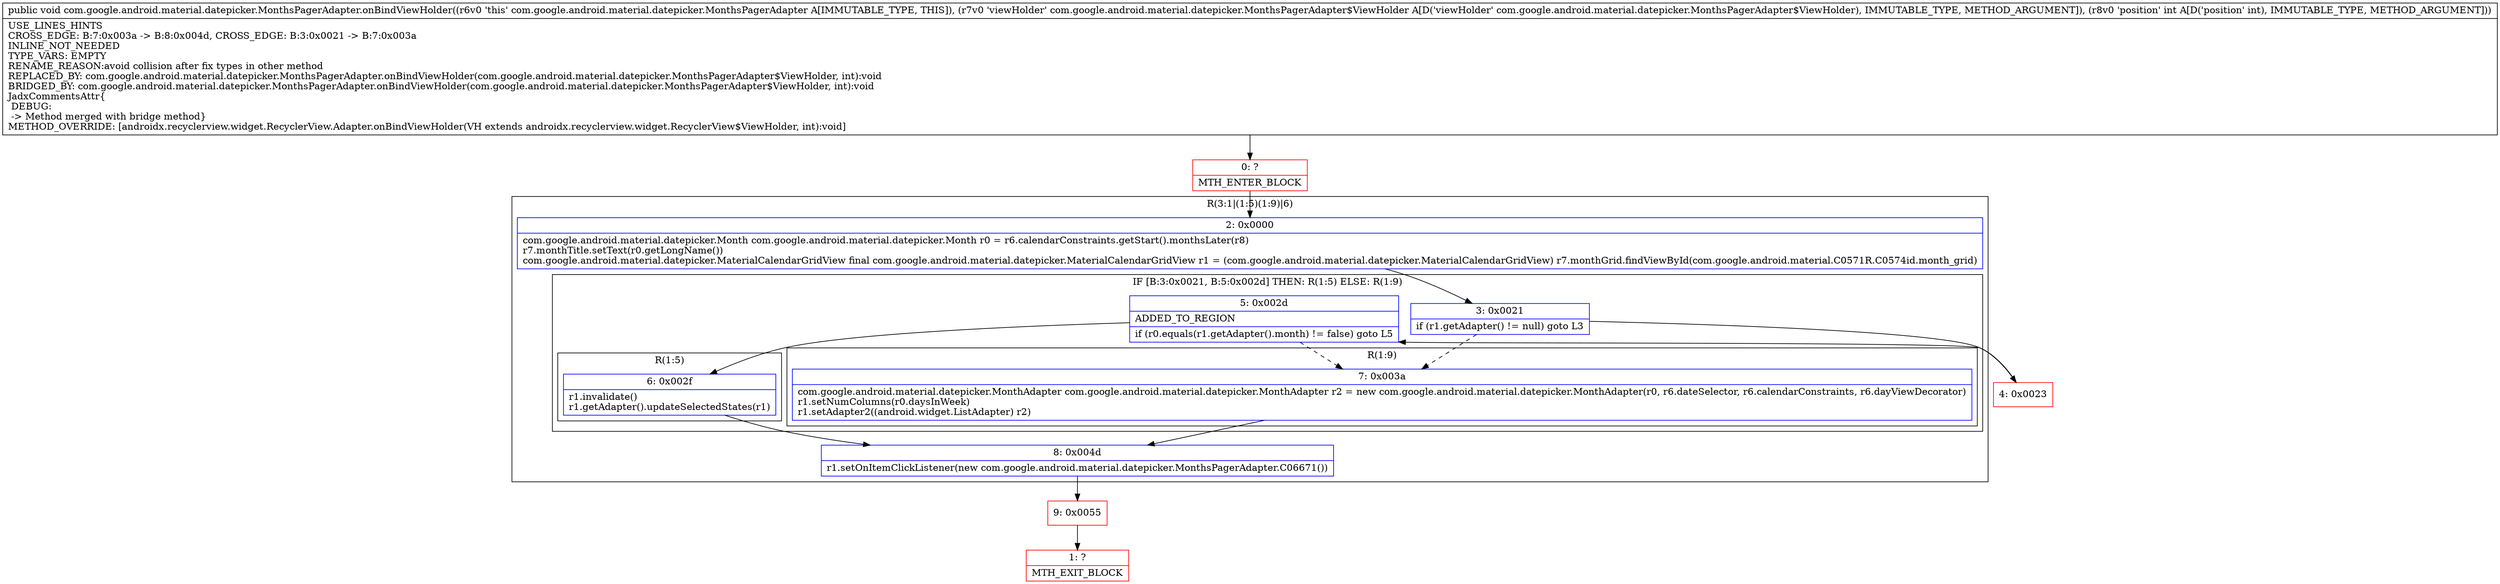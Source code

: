 digraph "CFG forcom.google.android.material.datepicker.MonthsPagerAdapter.onBindViewHolder(Lcom\/google\/android\/material\/datepicker\/MonthsPagerAdapter$ViewHolder;I)V" {
subgraph cluster_Region_1962359952 {
label = "R(3:1|(1:5)(1:9)|6)";
node [shape=record,color=blue];
Node_2 [shape=record,label="{2\:\ 0x0000|com.google.android.material.datepicker.Month com.google.android.material.datepicker.Month r0 = r6.calendarConstraints.getStart().monthsLater(r8)\lr7.monthTitle.setText(r0.getLongName())\lcom.google.android.material.datepicker.MaterialCalendarGridView final com.google.android.material.datepicker.MaterialCalendarGridView r1 = (com.google.android.material.datepicker.MaterialCalendarGridView) r7.monthGrid.findViewById(com.google.android.material.C0571R.C0574id.month_grid)\l}"];
subgraph cluster_IfRegion_1072556695 {
label = "IF [B:3:0x0021, B:5:0x002d] THEN: R(1:5) ELSE: R(1:9)";
node [shape=record,color=blue];
Node_3 [shape=record,label="{3\:\ 0x0021|if (r1.getAdapter() != null) goto L3\l}"];
Node_5 [shape=record,label="{5\:\ 0x002d|ADDED_TO_REGION\l|if (r0.equals(r1.getAdapter().month) != false) goto L5\l}"];
subgraph cluster_Region_405099775 {
label = "R(1:5)";
node [shape=record,color=blue];
Node_6 [shape=record,label="{6\:\ 0x002f|r1.invalidate()\lr1.getAdapter().updateSelectedStates(r1)\l}"];
}
subgraph cluster_Region_110417776 {
label = "R(1:9)";
node [shape=record,color=blue];
Node_7 [shape=record,label="{7\:\ 0x003a|com.google.android.material.datepicker.MonthAdapter com.google.android.material.datepicker.MonthAdapter r2 = new com.google.android.material.datepicker.MonthAdapter(r0, r6.dateSelector, r6.calendarConstraints, r6.dayViewDecorator)\lr1.setNumColumns(r0.daysInWeek)\lr1.setAdapter2((android.widget.ListAdapter) r2)\l}"];
}
}
Node_8 [shape=record,label="{8\:\ 0x004d|r1.setOnItemClickListener(new com.google.android.material.datepicker.MonthsPagerAdapter.C06671())\l}"];
}
Node_0 [shape=record,color=red,label="{0\:\ ?|MTH_ENTER_BLOCK\l}"];
Node_4 [shape=record,color=red,label="{4\:\ 0x0023}"];
Node_9 [shape=record,color=red,label="{9\:\ 0x0055}"];
Node_1 [shape=record,color=red,label="{1\:\ ?|MTH_EXIT_BLOCK\l}"];
MethodNode[shape=record,label="{public void com.google.android.material.datepicker.MonthsPagerAdapter.onBindViewHolder((r6v0 'this' com.google.android.material.datepicker.MonthsPagerAdapter A[IMMUTABLE_TYPE, THIS]), (r7v0 'viewHolder' com.google.android.material.datepicker.MonthsPagerAdapter$ViewHolder A[D('viewHolder' com.google.android.material.datepicker.MonthsPagerAdapter$ViewHolder), IMMUTABLE_TYPE, METHOD_ARGUMENT]), (r8v0 'position' int A[D('position' int), IMMUTABLE_TYPE, METHOD_ARGUMENT]))  | USE_LINES_HINTS\lCROSS_EDGE: B:7:0x003a \-\> B:8:0x004d, CROSS_EDGE: B:3:0x0021 \-\> B:7:0x003a\lINLINE_NOT_NEEDED\lTYPE_VARS: EMPTY\lRENAME_REASON:avoid collision after fix types in other method\lREPLACED_BY: com.google.android.material.datepicker.MonthsPagerAdapter.onBindViewHolder(com.google.android.material.datepicker.MonthsPagerAdapter$ViewHolder, int):void\lBRIDGED_BY: com.google.android.material.datepicker.MonthsPagerAdapter.onBindViewHolder(com.google.android.material.datepicker.MonthsPagerAdapter$ViewHolder, int):void\lJadxCommentsAttr\{\l DEBUG: \l \-\> Method merged with bridge method\}\lMETHOD_OVERRIDE: [androidx.recyclerview.widget.RecyclerView.Adapter.onBindViewHolder(VH extends androidx.recyclerview.widget.RecyclerView$ViewHolder, int):void]\l}"];
MethodNode -> Node_0;Node_2 -> Node_3;
Node_3 -> Node_4;
Node_3 -> Node_7[style=dashed];
Node_5 -> Node_6;
Node_5 -> Node_7[style=dashed];
Node_6 -> Node_8;
Node_7 -> Node_8;
Node_8 -> Node_9;
Node_0 -> Node_2;
Node_4 -> Node_5;
Node_9 -> Node_1;
}

